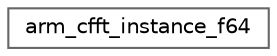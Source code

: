digraph "Graphical Class Hierarchy"
{
 // LATEX_PDF_SIZE
  bgcolor="transparent";
  edge [fontname=Helvetica,fontsize=10,labelfontname=Helvetica,labelfontsize=10];
  node [fontname=Helvetica,fontsize=10,shape=box,height=0.2,width=0.4];
  rankdir="LR";
  Node0 [id="Node000000",label="arm_cfft_instance_f64",height=0.2,width=0.4,color="grey40", fillcolor="white", style="filled",URL="$structarm__cfft__instance__f64.html",tooltip="Instance structure for the Double Precision Floating-point CFFT/CIFFT function."];
}
